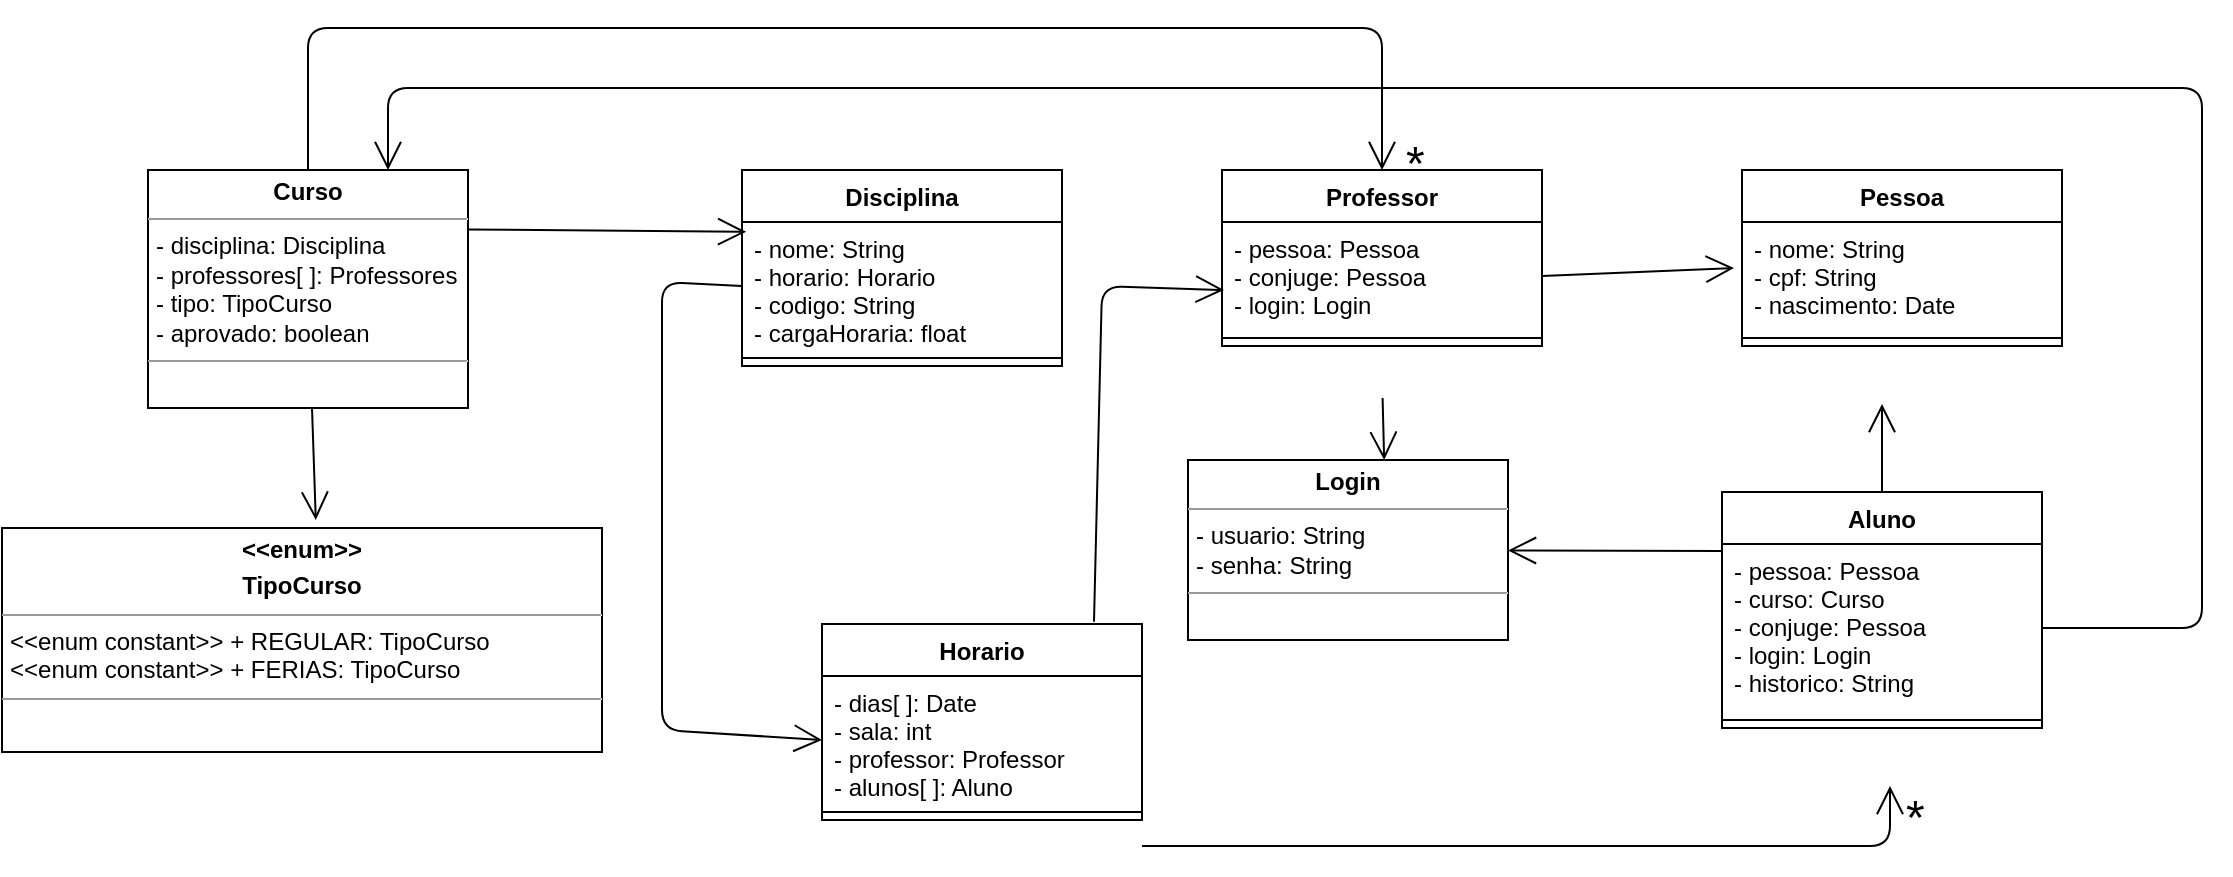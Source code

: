 <mxfile version="10.6.3" type="github"><diagram id="tJf95TKO-tD3__XJxD8h" name="sistema_de_matriculas"><mxGraphModel dx="1369" dy="691" grid="1" gridSize="10" guides="1" tooltips="1" connect="1" arrows="1" fold="1" page="1" pageScale="1" pageWidth="827" pageHeight="1169" math="0" shadow="0"><root><mxCell id="67jdQUrVZz4MkR74t_yg-0"/><mxCell id="67jdQUrVZz4MkR74t_yg-1" parent="67jdQUrVZz4MkR74t_yg-0"/><mxCell id="zlu5dIOSEXDJ2kxeJLyJ-0" value="Pessoa" style="swimlane;fontStyle=1;align=center;verticalAlign=top;childLayout=stackLayout;horizontal=1;startSize=26;horizontalStack=0;resizeParent=1;resizeParentMax=0;resizeLast=0;collapsible=1;marginBottom=0;" parent="67jdQUrVZz4MkR74t_yg-1" vertex="1"><mxGeometry x="1180" y="141" width="160" height="88" as="geometry"/></mxCell><mxCell id="zlu5dIOSEXDJ2kxeJLyJ-1" value="- nome: String&#10;- cpf: String&#10;- nascimento: Date&#10;" style="text;strokeColor=none;fillColor=none;align=left;verticalAlign=top;spacingLeft=4;spacingRight=4;overflow=hidden;rotatable=0;points=[[0,0.5],[1,0.5]];portConstraint=eastwest;" parent="zlu5dIOSEXDJ2kxeJLyJ-0" vertex="1"><mxGeometry y="26" width="160" height="54" as="geometry"/></mxCell><mxCell id="zlu5dIOSEXDJ2kxeJLyJ-2" value="" style="line;strokeWidth=1;fillColor=none;align=left;verticalAlign=middle;spacingTop=-1;spacingLeft=3;spacingRight=3;rotatable=0;labelPosition=right;points=[];portConstraint=eastwest;" parent="zlu5dIOSEXDJ2kxeJLyJ-0" vertex="1"><mxGeometry y="80" width="160" height="8" as="geometry"/></mxCell><mxCell id="zlu5dIOSEXDJ2kxeJLyJ-4" value="Professor" style="swimlane;fontStyle=1;align=center;verticalAlign=top;childLayout=stackLayout;horizontal=1;startSize=26;horizontalStack=0;resizeParent=1;resizeParentMax=0;resizeLast=0;collapsible=1;marginBottom=0;" parent="67jdQUrVZz4MkR74t_yg-1" vertex="1"><mxGeometry x="920" y="141" width="160" height="88" as="geometry"/></mxCell><mxCell id="zlu5dIOSEXDJ2kxeJLyJ-5" value="- pessoa: Pessoa&#10;- conjuge: Pessoa&#10;- login: Login&#10;" style="text;strokeColor=none;fillColor=none;align=left;verticalAlign=top;spacingLeft=4;spacingRight=4;overflow=hidden;rotatable=0;points=[[0,0.5],[1,0.5]];portConstraint=eastwest;" parent="zlu5dIOSEXDJ2kxeJLyJ-4" vertex="1"><mxGeometry y="26" width="160" height="54" as="geometry"/></mxCell><mxCell id="zlu5dIOSEXDJ2kxeJLyJ-6" value="" style="line;strokeWidth=1;fillColor=none;align=left;verticalAlign=middle;spacingTop=-1;spacingLeft=3;spacingRight=3;rotatable=0;labelPosition=right;points=[];portConstraint=eastwest;" parent="zlu5dIOSEXDJ2kxeJLyJ-4" vertex="1"><mxGeometry y="80" width="160" height="8" as="geometry"/></mxCell><mxCell id="zlu5dIOSEXDJ2kxeJLyJ-52" style="edgeStyle=none;orthogonalLoop=1;jettySize=auto;html=1;exitX=0.5;exitY=0;exitDx=0;exitDy=0;entryX=0.438;entryY=1.115;entryDx=0;entryDy=0;entryPerimeter=0;endArrow=open;endFill=1;endSize=12;fontSize=12;" parent="67jdQUrVZz4MkR74t_yg-1" source="zlu5dIOSEXDJ2kxeJLyJ-12" edge="1"><mxGeometry relative="1" as="geometry"><mxPoint x="1250" y="258" as="targetPoint"/></mxGeometry></mxCell><mxCell id="zlu5dIOSEXDJ2kxeJLyJ-53" style="edgeStyle=none;orthogonalLoop=1;jettySize=auto;html=1;exitX=0;exitY=0.25;exitDx=0;exitDy=0;endArrow=open;endFill=1;endSize=12;fontSize=12;" parent="67jdQUrVZz4MkR74t_yg-1" source="zlu5dIOSEXDJ2kxeJLyJ-12" target="zlu5dIOSEXDJ2kxeJLyJ-42" edge="1"><mxGeometry relative="1" as="geometry"/></mxCell><mxCell id="zlu5dIOSEXDJ2kxeJLyJ-12" value="Aluno" style="swimlane;fontStyle=1;align=center;verticalAlign=top;childLayout=stackLayout;horizontal=1;startSize=26;horizontalStack=0;resizeParent=1;resizeParentMax=0;resizeLast=0;collapsible=1;marginBottom=0;" parent="67jdQUrVZz4MkR74t_yg-1" vertex="1"><mxGeometry x="1170" y="302" width="160" height="118" as="geometry"/></mxCell><mxCell id="zlu5dIOSEXDJ2kxeJLyJ-13" value="- pessoa: Pessoa&#10;- curso: Curso&#10;- conjuge: Pessoa&#10;- login: Login&#10;- historico: String&#10;" style="text;strokeColor=none;fillColor=none;align=left;verticalAlign=top;spacingLeft=4;spacingRight=4;overflow=hidden;rotatable=0;points=[[0,0.5],[1,0.5]];portConstraint=eastwest;" parent="zlu5dIOSEXDJ2kxeJLyJ-12" vertex="1"><mxGeometry y="26" width="160" height="84" as="geometry"/></mxCell><mxCell id="zlu5dIOSEXDJ2kxeJLyJ-14" value="" style="line;strokeWidth=1;fillColor=none;align=left;verticalAlign=middle;spacingTop=-1;spacingLeft=3;spacingRight=3;rotatable=0;labelPosition=right;points=[];portConstraint=eastwest;" parent="zlu5dIOSEXDJ2kxeJLyJ-12" vertex="1"><mxGeometry y="110" width="160" height="8" as="geometry"/></mxCell><mxCell id="zlu5dIOSEXDJ2kxeJLyJ-20" value="Disciplina" style="swimlane;fontStyle=1;align=center;verticalAlign=top;childLayout=stackLayout;horizontal=1;startSize=26;horizontalStack=0;resizeParent=1;resizeParentMax=0;resizeLast=0;collapsible=1;marginBottom=0;" parent="67jdQUrVZz4MkR74t_yg-1" vertex="1"><mxGeometry x="680" y="141" width="160" height="98" as="geometry"/></mxCell><mxCell id="zlu5dIOSEXDJ2kxeJLyJ-21" value="- nome: String&#10;- horario: Horario&#10;- codigo: String&#10;- cargaHoraria: float&#10;" style="text;strokeColor=none;fillColor=none;align=left;verticalAlign=top;spacingLeft=4;spacingRight=4;overflow=hidden;rotatable=0;points=[[0,0.5],[1,0.5]];portConstraint=eastwest;" parent="zlu5dIOSEXDJ2kxeJLyJ-20" vertex="1"><mxGeometry y="26" width="160" height="64" as="geometry"/></mxCell><mxCell id="zlu5dIOSEXDJ2kxeJLyJ-22" value="" style="line;strokeWidth=1;fillColor=none;align=left;verticalAlign=middle;spacingTop=-1;spacingLeft=3;spacingRight=3;rotatable=0;labelPosition=right;points=[];portConstraint=eastwest;" parent="zlu5dIOSEXDJ2kxeJLyJ-20" vertex="1"><mxGeometry y="90" width="160" height="8" as="geometry"/></mxCell><mxCell id="zlu5dIOSEXDJ2kxeJLyJ-57" style="edgeStyle=none;orthogonalLoop=1;jettySize=auto;html=1;exitX=0.85;exitY=-0.012;exitDx=0;exitDy=0;entryX=0.006;entryY=0.63;entryDx=0;entryDy=0;entryPerimeter=0;endArrow=open;endFill=1;endSize=12;fontSize=12;exitPerimeter=0;" parent="67jdQUrVZz4MkR74t_yg-1" source="zlu5dIOSEXDJ2kxeJLyJ-24" target="zlu5dIOSEXDJ2kxeJLyJ-5" edge="1"><mxGeometry relative="1" as="geometry"><Array as="points"><mxPoint x="860" y="199"/></Array></mxGeometry></mxCell><mxCell id="zlu5dIOSEXDJ2kxeJLyJ-24" value="Horario" style="swimlane;fontStyle=1;align=center;verticalAlign=top;childLayout=stackLayout;horizontal=1;startSize=26;horizontalStack=0;resizeParent=1;resizeParentMax=0;resizeLast=0;collapsible=1;marginBottom=0;" parent="67jdQUrVZz4MkR74t_yg-1" vertex="1"><mxGeometry x="720" y="368" width="160" height="98" as="geometry"/></mxCell><mxCell id="zlu5dIOSEXDJ2kxeJLyJ-25" value="- dias[ ]: Date&#10;- sala: int&#10;- professor: Professor&#10;- alunos[ ]: Aluno" style="text;strokeColor=none;fillColor=none;align=left;verticalAlign=top;spacingLeft=4;spacingRight=4;overflow=hidden;rotatable=0;points=[[0,0.5],[1,0.5]];portConstraint=eastwest;" parent="zlu5dIOSEXDJ2kxeJLyJ-24" vertex="1"><mxGeometry y="26" width="160" height="64" as="geometry"/></mxCell><mxCell id="zlu5dIOSEXDJ2kxeJLyJ-26" value="" style="line;strokeWidth=1;fillColor=none;align=left;verticalAlign=middle;spacingTop=-1;spacingLeft=3;spacingRight=3;rotatable=0;labelPosition=right;points=[];portConstraint=eastwest;" parent="zlu5dIOSEXDJ2kxeJLyJ-24" vertex="1"><mxGeometry y="90" width="160" height="8" as="geometry"/></mxCell><mxCell id="zlu5dIOSEXDJ2kxeJLyJ-30" value="*" style="text;html=1;resizable=0;points=[];autosize=1;align=left;verticalAlign=top;spacingTop=-4;fontSize=24;" parent="67jdQUrVZz4MkR74t_yg-1" vertex="1"><mxGeometry x="1260" y="448" width="20" height="20" as="geometry"/></mxCell><mxCell id="zlu5dIOSEXDJ2kxeJLyJ-42" value="&lt;p style=&quot;margin: 0px ; margin-top: 4px ; text-align: center&quot;&gt;&lt;b&gt;Login&lt;/b&gt;&lt;/p&gt;&lt;hr size=&quot;1&quot;&gt;&lt;p style=&quot;margin: 0px ; margin-left: 4px&quot;&gt;- usuario: String&lt;/p&gt;&lt;p style=&quot;margin: 0px ; margin-left: 4px&quot;&gt;- senha: String&lt;/p&gt;&lt;hr size=&quot;1&quot;&gt;&lt;p style=&quot;margin: 0px ; margin-left: 4px&quot;&gt;&lt;br&gt;&lt;/p&gt;" style="verticalAlign=top;align=left;overflow=fill;fontSize=12;fontFamily=Helvetica;html=1;" parent="67jdQUrVZz4MkR74t_yg-1" vertex="1"><mxGeometry x="903" y="286" width="160" height="90" as="geometry"/></mxCell><mxCell id="zlu5dIOSEXDJ2kxeJLyJ-48" value="&lt;p style=&quot;margin: 0px ; margin-top: 4px ; text-align: center&quot;&gt;&lt;b&gt;&amp;lt;&amp;lt;enum&amp;gt;&amp;gt;&lt;/b&gt;&lt;/p&gt;&lt;p style=&quot;margin: 0px ; margin-top: 4px ; text-align: center&quot;&gt;&lt;b&gt;TipoCurso&lt;/b&gt;&lt;/p&gt;&lt;hr size=&quot;1&quot;&gt;&lt;p style=&quot;margin: 0px ; margin-left: 4px&quot;&gt;&amp;lt;&amp;lt;enum constant&amp;gt;&amp;gt; + REGULAR: TipoCurso&lt;/p&gt;&lt;p style=&quot;margin: 0px ; margin-left: 4px&quot;&gt;&amp;lt;&amp;lt;enum constant&amp;gt;&amp;gt; + FERIAS: TipoCurso&lt;/p&gt;&lt;hr size=&quot;1&quot;&gt;&lt;p style=&quot;margin: 0px ; margin-left: 4px&quot;&gt;&lt;br&gt;&lt;/p&gt;&lt;p style=&quot;margin: 0px ; margin-left: 4px&quot;&gt;&lt;br&gt;&lt;/p&gt;" style="verticalAlign=top;align=left;overflow=fill;fontSize=12;fontFamily=Helvetica;html=1;" parent="67jdQUrVZz4MkR74t_yg-1" vertex="1"><mxGeometry x="310" y="320" width="300" height="112" as="geometry"/></mxCell><mxCell id="zlu5dIOSEXDJ2kxeJLyJ-51" style="edgeStyle=none;orthogonalLoop=1;jettySize=auto;html=1;exitX=1;exitY=0.5;exitDx=0;exitDy=0;endArrow=open;endFill=1;endSize=12;fontSize=12;" parent="67jdQUrVZz4MkR74t_yg-1" source="zlu5dIOSEXDJ2kxeJLyJ-5" edge="1"><mxGeometry relative="1" as="geometry"><mxPoint x="1176" y="190" as="targetPoint"/></mxGeometry></mxCell><mxCell id="zlu5dIOSEXDJ2kxeJLyJ-58" style="edgeStyle=none;orthogonalLoop=1;jettySize=auto;html=1;exitX=0;exitY=0.5;exitDx=0;exitDy=0;entryX=0;entryY=0.5;entryDx=0;entryDy=0;endArrow=open;endFill=1;endSize=12;fontSize=12;" parent="67jdQUrVZz4MkR74t_yg-1" source="zlu5dIOSEXDJ2kxeJLyJ-21" target="zlu5dIOSEXDJ2kxeJLyJ-25" edge="1"><mxGeometry relative="1" as="geometry"><Array as="points"><mxPoint x="640" y="197"/><mxPoint x="640" y="421"/></Array></mxGeometry></mxCell><mxCell id="zlu5dIOSEXDJ2kxeJLyJ-60" style="edgeStyle=none;orthogonalLoop=1;jettySize=auto;html=1;entryX=0.613;entryY=0;entryDx=0;entryDy=0;endArrow=open;endFill=1;endSize=12;fontSize=12;entryPerimeter=0;" parent="67jdQUrVZz4MkR74t_yg-1" target="zlu5dIOSEXDJ2kxeJLyJ-42" edge="1"><mxGeometry relative="1" as="geometry"><mxPoint x="1000.295" y="255" as="sourcePoint"/></mxGeometry></mxCell><mxCell id="zlu5dIOSEXDJ2kxeJLyJ-62" style="edgeStyle=none;orthogonalLoop=1;jettySize=auto;html=1;entryX=0.523;entryY=-0.036;entryDx=0;entryDy=0;endArrow=open;endFill=1;endSize=12;fontSize=12;entryPerimeter=0;" parent="67jdQUrVZz4MkR74t_yg-1" source="zlu5dIOSEXDJ2kxeJLyJ-61" target="zlu5dIOSEXDJ2kxeJLyJ-48" edge="1"><mxGeometry relative="1" as="geometry"/></mxCell><mxCell id="zlu5dIOSEXDJ2kxeJLyJ-64" style="edgeStyle=none;orthogonalLoop=1;jettySize=auto;html=1;exitX=1;exitY=0.25;exitDx=0;exitDy=0;entryX=0.013;entryY=0.077;entryDx=0;entryDy=0;endArrow=open;endFill=1;endSize=12;fontSize=12;entryPerimeter=0;" parent="67jdQUrVZz4MkR74t_yg-1" source="zlu5dIOSEXDJ2kxeJLyJ-61" target="zlu5dIOSEXDJ2kxeJLyJ-21" edge="1"><mxGeometry relative="1" as="geometry"/></mxCell><mxCell id="zlu5dIOSEXDJ2kxeJLyJ-69" style="edgeStyle=none;orthogonalLoop=1;jettySize=auto;html=1;exitX=0.5;exitY=0;exitDx=0;exitDy=0;entryX=0.5;entryY=0;entryDx=0;entryDy=0;endArrow=open;endFill=1;endSize=12;fontSize=12;" parent="67jdQUrVZz4MkR74t_yg-1" source="zlu5dIOSEXDJ2kxeJLyJ-61" target="zlu5dIOSEXDJ2kxeJLyJ-4" edge="1"><mxGeometry relative="1" as="geometry"><Array as="points"><mxPoint x="463" y="70"/><mxPoint x="1000" y="70"/></Array></mxGeometry></mxCell><mxCell id="zlu5dIOSEXDJ2kxeJLyJ-61" value="&lt;p style=&quot;margin: 0px ; margin-top: 4px ; text-align: center&quot;&gt;&lt;b&gt;Curso&lt;/b&gt;&lt;/p&gt;&lt;hr size=&quot;1&quot;&gt;&lt;p style=&quot;margin: 0px ; margin-left: 4px&quot;&gt;- disciplina: Disciplina&lt;/p&gt;&lt;p style=&quot;margin: 0px ; margin-left: 4px&quot;&gt;- professores[ ]: Professores&amp;nbsp;&lt;/p&gt;&lt;p style=&quot;margin: 0px ; margin-left: 4px&quot;&gt;- tipo: TipoCurso&lt;/p&gt;&lt;p style=&quot;margin: 0px ; margin-left: 4px&quot;&gt;- aprovado: boolean&lt;/p&gt;&lt;hr size=&quot;1&quot;&gt;&lt;p style=&quot;margin: 0px ; margin-left: 4px&quot;&gt;&lt;br&gt;&lt;/p&gt;" style="verticalAlign=top;align=left;overflow=fill;fontSize=12;fontFamily=Helvetica;html=1;" parent="67jdQUrVZz4MkR74t_yg-1" vertex="1"><mxGeometry x="383" y="141" width="160" height="119" as="geometry"/></mxCell><mxCell id="zlu5dIOSEXDJ2kxeJLyJ-63" style="edgeStyle=none;orthogonalLoop=1;jettySize=auto;html=1;exitX=1;exitY=0.5;exitDx=0;exitDy=0;entryX=0.75;entryY=0;entryDx=0;entryDy=0;endArrow=open;endFill=1;endSize=12;fontSize=12;" parent="67jdQUrVZz4MkR74t_yg-1" source="zlu5dIOSEXDJ2kxeJLyJ-13" target="zlu5dIOSEXDJ2kxeJLyJ-61" edge="1"><mxGeometry relative="1" as="geometry"><Array as="points"><mxPoint x="1410" y="370"/><mxPoint x="1410" y="100"/><mxPoint x="503" y="100"/></Array></mxGeometry></mxCell><mxCell id="dE-fdQPazz_yhIpus11f-0" style="edgeStyle=none;orthogonalLoop=1;jettySize=auto;html=1;exitX=1;exitY=0.5;exitDx=0;exitDy=0;entryX=0.525;entryY=1.115;entryDx=0;entryDy=0;entryPerimeter=0;endArrow=open;endFill=1;endSize=12;fontSize=12;" parent="67jdQUrVZz4MkR74t_yg-1" edge="1"><mxGeometry relative="1" as="geometry"><Array as="points"><mxPoint x="1254" y="479"/></Array><mxPoint x="880" y="479" as="sourcePoint"/><mxPoint x="1254" y="449" as="targetPoint"/></mxGeometry></mxCell><mxCell id="dE-fdQPazz_yhIpus11f-1" value="*" style="text;html=1;resizable=0;points=[];autosize=1;align=left;verticalAlign=top;spacingTop=-4;fontSize=24;" parent="67jdQUrVZz4MkR74t_yg-1" vertex="1"><mxGeometry x="1010" y="121" width="20" height="20" as="geometry"/></mxCell></root></mxGraphModel></diagram></mxfile>